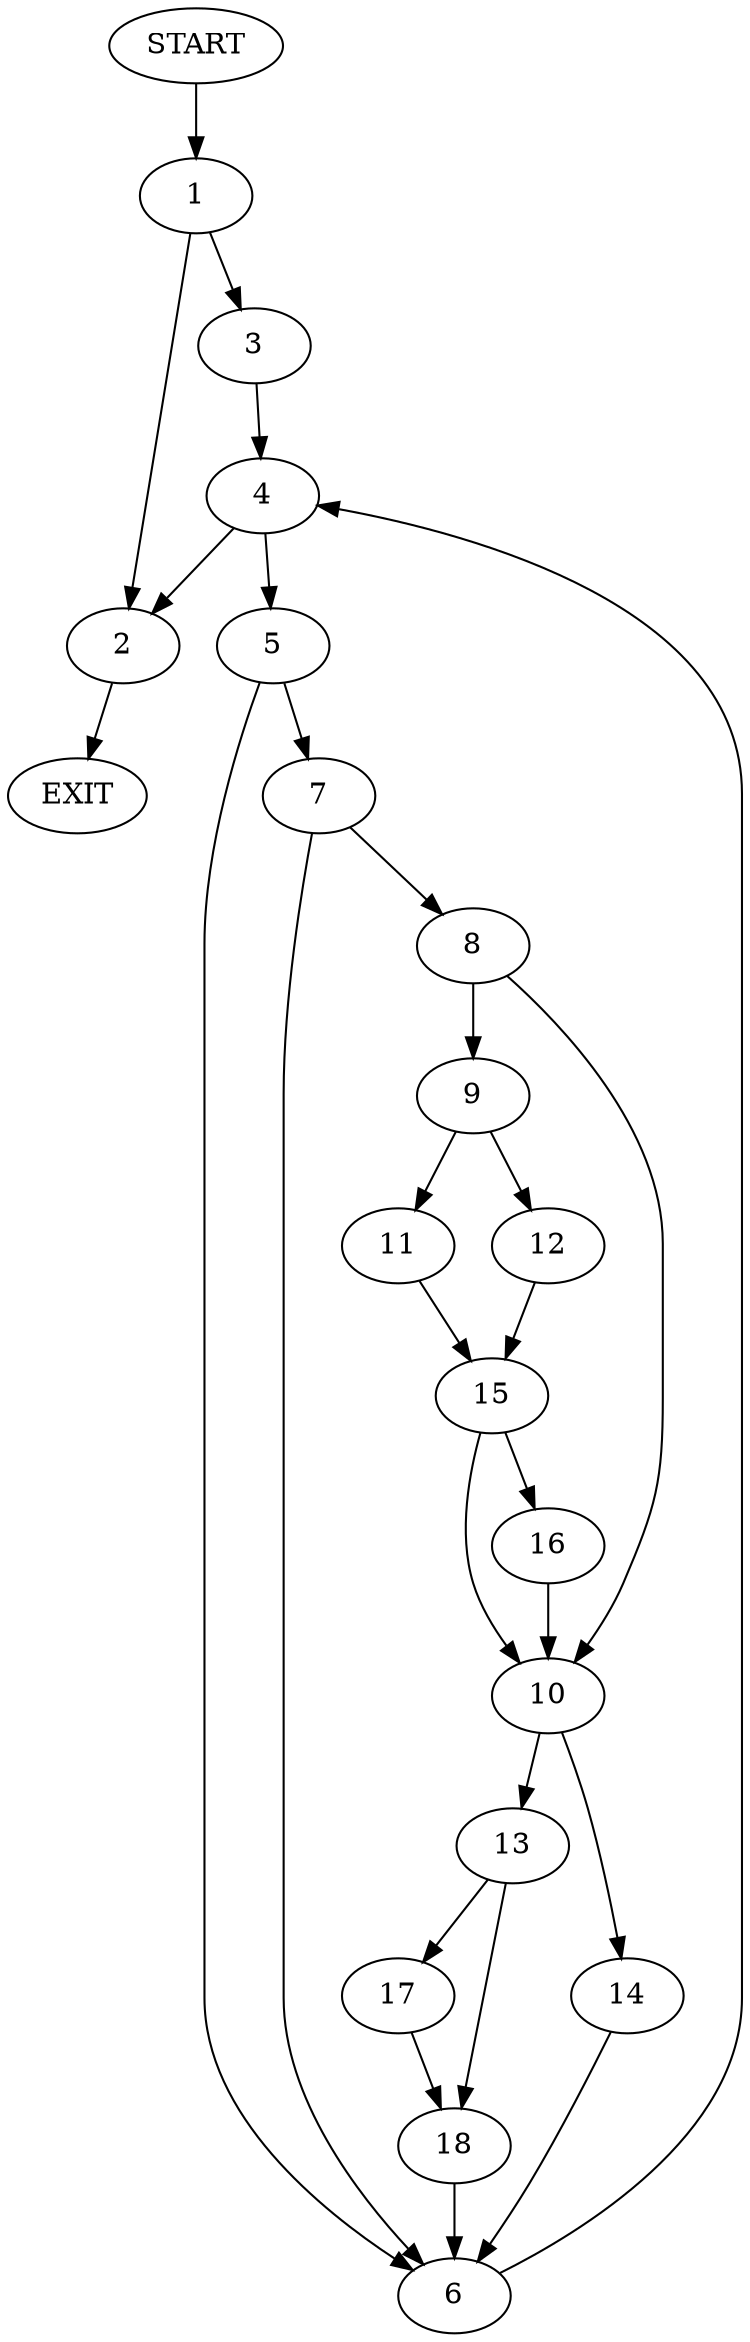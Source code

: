 digraph {
0 [label="START"]
19 [label="EXIT"]
0 -> 1
1 -> 2
1 -> 3
3 -> 4
2 -> 19
4 -> 5
4 -> 2
5 -> 6
5 -> 7
7 -> 6
7 -> 8
6 -> 4
8 -> 9
8 -> 10
9 -> 11
9 -> 12
10 -> 13
10 -> 14
12 -> 15
11 -> 15
15 -> 16
15 -> 10
16 -> 10
13 -> 17
13 -> 18
14 -> 6
18 -> 6
17 -> 18
}
